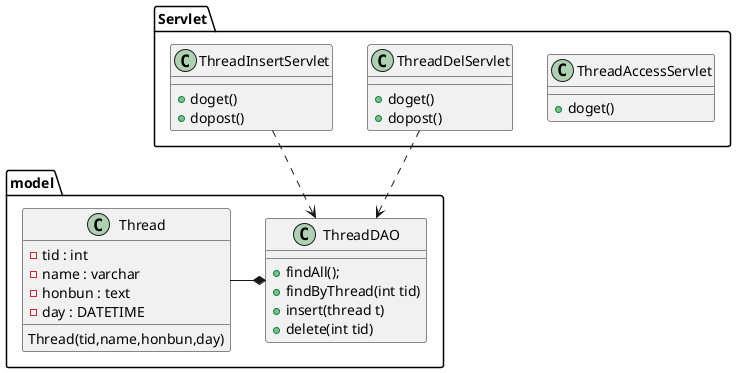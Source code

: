 @startuml
package Servlet{
		class ThreadAccessServlet{
			+doget()
		}
		class ThreadDelServlet{
			+doget()
			+dopost()
		}
		class ThreadInsertServlet{
			+doget()
			+dopost()
		}
}
package model{
		class Thread{
			-tid : int
			-name : varchar
			-honbun : text
			-day : DATETIME
			Thread(tid,name,honbun,day)
		}
		class ThreadDAO{
			+findAll();
			+findByThread(int tid)
			+insert(thread t)
			+delete(int tid)
	}
Thread -* ThreadDAO
ThreadDelServlet ..> ThreadDAO
ThreadInsertServlet ..> ThreadDAO
@enduml